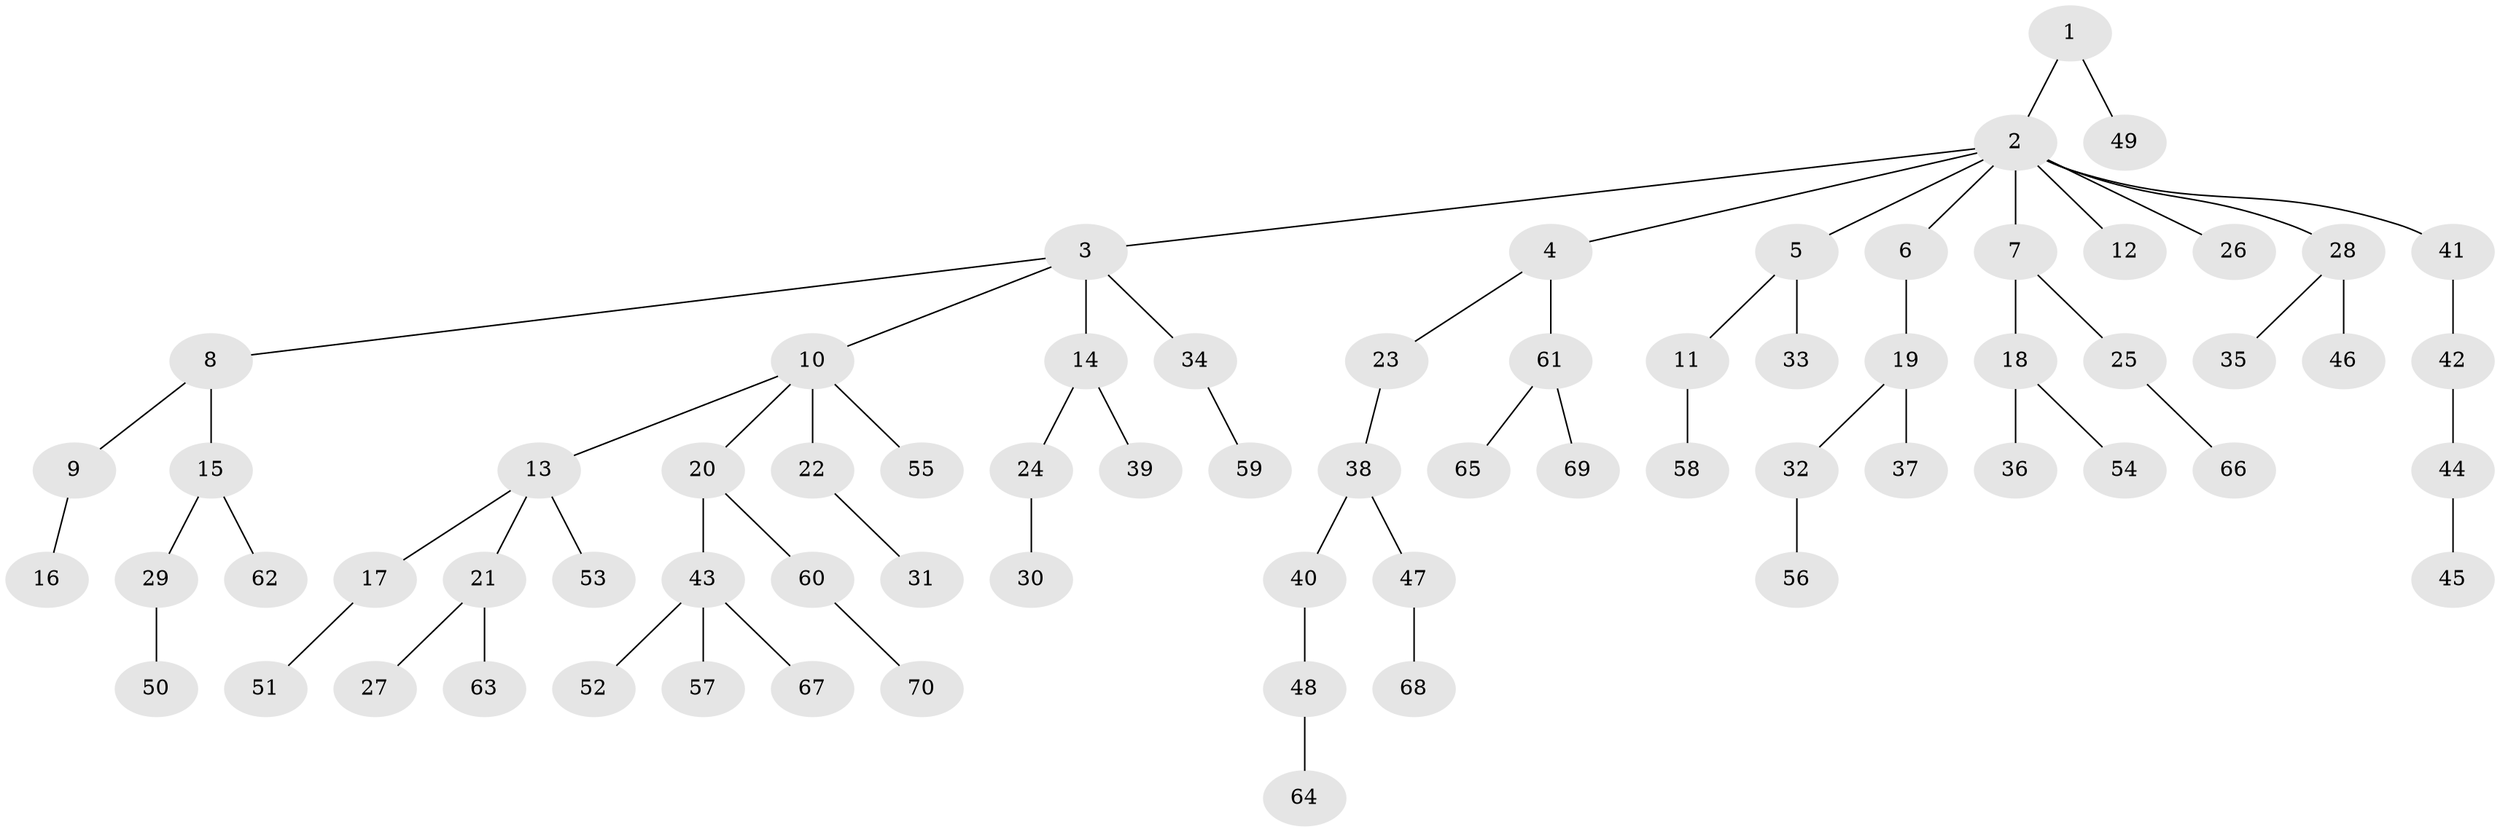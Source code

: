// Generated by graph-tools (version 1.1) at 2025/50/03/09/25 03:50:17]
// undirected, 70 vertices, 69 edges
graph export_dot {
graph [start="1"]
  node [color=gray90,style=filled];
  1;
  2;
  3;
  4;
  5;
  6;
  7;
  8;
  9;
  10;
  11;
  12;
  13;
  14;
  15;
  16;
  17;
  18;
  19;
  20;
  21;
  22;
  23;
  24;
  25;
  26;
  27;
  28;
  29;
  30;
  31;
  32;
  33;
  34;
  35;
  36;
  37;
  38;
  39;
  40;
  41;
  42;
  43;
  44;
  45;
  46;
  47;
  48;
  49;
  50;
  51;
  52;
  53;
  54;
  55;
  56;
  57;
  58;
  59;
  60;
  61;
  62;
  63;
  64;
  65;
  66;
  67;
  68;
  69;
  70;
  1 -- 2;
  1 -- 49;
  2 -- 3;
  2 -- 4;
  2 -- 5;
  2 -- 6;
  2 -- 7;
  2 -- 12;
  2 -- 26;
  2 -- 28;
  2 -- 41;
  3 -- 8;
  3 -- 10;
  3 -- 14;
  3 -- 34;
  4 -- 23;
  4 -- 61;
  5 -- 11;
  5 -- 33;
  6 -- 19;
  7 -- 18;
  7 -- 25;
  8 -- 9;
  8 -- 15;
  9 -- 16;
  10 -- 13;
  10 -- 20;
  10 -- 22;
  10 -- 55;
  11 -- 58;
  13 -- 17;
  13 -- 21;
  13 -- 53;
  14 -- 24;
  14 -- 39;
  15 -- 29;
  15 -- 62;
  17 -- 51;
  18 -- 36;
  18 -- 54;
  19 -- 32;
  19 -- 37;
  20 -- 43;
  20 -- 60;
  21 -- 27;
  21 -- 63;
  22 -- 31;
  23 -- 38;
  24 -- 30;
  25 -- 66;
  28 -- 35;
  28 -- 46;
  29 -- 50;
  32 -- 56;
  34 -- 59;
  38 -- 40;
  38 -- 47;
  40 -- 48;
  41 -- 42;
  42 -- 44;
  43 -- 52;
  43 -- 57;
  43 -- 67;
  44 -- 45;
  47 -- 68;
  48 -- 64;
  60 -- 70;
  61 -- 65;
  61 -- 69;
}
